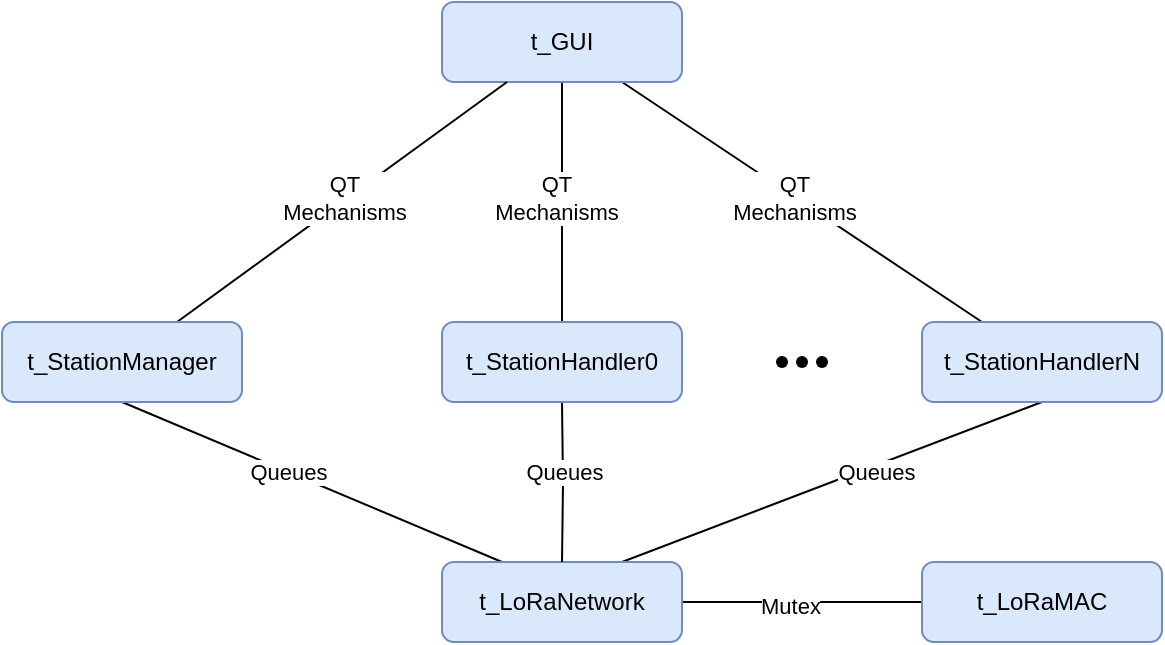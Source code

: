 <mxfile version="21.6.5" type="device" pages="2">
  <diagram name="ControlBox" id="8Q-UwQ9lqzZmzd7Sml8A">
    <mxGraphModel dx="1364" dy="843" grid="1" gridSize="10" guides="1" tooltips="1" connect="1" arrows="1" fold="1" page="1" pageScale="1" pageWidth="850" pageHeight="1100" math="0" shadow="0">
      <root>
        <mxCell id="0" />
        <mxCell id="1" parent="0" />
        <mxCell id="h6u_1MCJt6z-RmKfOeBp-1" style="rounded=0;orthogonalLoop=1;jettySize=auto;html=1;entryX=0.25;entryY=0;entryDx=0;entryDy=0;endArrow=none;endFill=0;exitX=0.5;exitY=1;exitDx=0;exitDy=0;" parent="1" source="k4CNVEcZZZUOxfYtT6Z_-49" target="k4CNVEcZZZUOxfYtT6Z_-36" edge="1">
          <mxGeometry relative="1" as="geometry" />
        </mxCell>
        <mxCell id="k4CNVEcZZZUOxfYtT6Z_-34" style="edgeStyle=orthogonalEdgeStyle;rounded=0;orthogonalLoop=1;jettySize=auto;html=1;endArrow=none;endFill=0;" parent="1" source="k4CNVEcZZZUOxfYtT6Z_-36" target="k4CNVEcZZZUOxfYtT6Z_-37" edge="1">
          <mxGeometry relative="1" as="geometry" />
        </mxCell>
        <mxCell id="k4CNVEcZZZUOxfYtT6Z_-35" value="Mutex" style="edgeLabel;html=1;align=center;verticalAlign=middle;resizable=0;points=[];" parent="k4CNVEcZZZUOxfYtT6Z_-34" vertex="1" connectable="0">
          <mxGeometry x="-0.103" y="-2" relative="1" as="geometry">
            <mxPoint as="offset" />
          </mxGeometry>
        </mxCell>
        <mxCell id="k4CNVEcZZZUOxfYtT6Z_-46" style="rounded=0;orthogonalLoop=1;jettySize=auto;html=1;entryX=0.5;entryY=1;entryDx=0;entryDy=0;endArrow=none;endFill=0;exitX=0.75;exitY=0;exitDx=0;exitDy=0;" parent="1" source="k4CNVEcZZZUOxfYtT6Z_-36" target="k4CNVEcZZZUOxfYtT6Z_-41" edge="1">
          <mxGeometry relative="1" as="geometry" />
        </mxCell>
        <mxCell id="k4CNVEcZZZUOxfYtT6Z_-36" value="t_LoRaNetwork" style="rounded=1;whiteSpace=wrap;html=1;fillColor=#dae8fc;strokeColor=#6c8ebf;" parent="1" vertex="1">
          <mxGeometry x="370" y="320" width="120" height="40" as="geometry" />
        </mxCell>
        <mxCell id="k4CNVEcZZZUOxfYtT6Z_-37" value="t_LoRaMAC" style="rounded=1;whiteSpace=wrap;html=1;fillColor=#dae8fc;strokeColor=#6c8ebf;" parent="1" vertex="1">
          <mxGeometry x="610" y="320" width="120" height="40" as="geometry" />
        </mxCell>
        <mxCell id="k4CNVEcZZZUOxfYtT6Z_-38" style="edgeStyle=orthogonalEdgeStyle;rounded=0;orthogonalLoop=1;jettySize=auto;html=1;entryX=0.5;entryY=0;entryDx=0;entryDy=0;endArrow=none;endFill=0;" parent="1" target="k4CNVEcZZZUOxfYtT6Z_-36" edge="1">
          <mxGeometry relative="1" as="geometry">
            <mxPoint x="430" y="240" as="sourcePoint" />
          </mxGeometry>
        </mxCell>
        <mxCell id="k4CNVEcZZZUOxfYtT6Z_-39" value="Queues" style="edgeLabel;html=1;align=center;verticalAlign=middle;resizable=0;points=[];" parent="k4CNVEcZZZUOxfYtT6Z_-38" vertex="1" connectable="0">
          <mxGeometry x="-0.135" y="-1" relative="1" as="geometry">
            <mxPoint x="1" as="offset" />
          </mxGeometry>
        </mxCell>
        <mxCell id="h6u_1MCJt6z-RmKfOeBp-4" style="edgeStyle=orthogonalEdgeStyle;rounded=0;orthogonalLoop=1;jettySize=auto;html=1;entryX=0.5;entryY=1;entryDx=0;entryDy=0;endArrow=none;endFill=0;" parent="1" source="k4CNVEcZZZUOxfYtT6Z_-40" target="k4CNVEcZZZUOxfYtT6Z_-48" edge="1">
          <mxGeometry relative="1" as="geometry" />
        </mxCell>
        <mxCell id="k4CNVEcZZZUOxfYtT6Z_-40" value="t_StationHandler0" style="rounded=1;whiteSpace=wrap;html=1;fillColor=#dae8fc;strokeColor=#6c8ebf;" parent="1" vertex="1">
          <mxGeometry x="370" y="200" width="120" height="40" as="geometry" />
        </mxCell>
        <mxCell id="h6u_1MCJt6z-RmKfOeBp-5" style="rounded=0;orthogonalLoop=1;jettySize=auto;html=1;endArrow=none;endFill=0;" parent="1" source="k4CNVEcZZZUOxfYtT6Z_-41" target="k4CNVEcZZZUOxfYtT6Z_-48" edge="1">
          <mxGeometry relative="1" as="geometry" />
        </mxCell>
        <mxCell id="h6u_1MCJt6z-RmKfOeBp-6" value="QT&lt;br&gt;Mechanisms" style="edgeLabel;html=1;align=center;verticalAlign=middle;resizable=0;points=[];" parent="h6u_1MCJt6z-RmKfOeBp-5" vertex="1" connectable="0">
          <mxGeometry x="0.046" relative="1" as="geometry">
            <mxPoint as="offset" />
          </mxGeometry>
        </mxCell>
        <mxCell id="k4CNVEcZZZUOxfYtT6Z_-41" value="t_StationHandlerN" style="rounded=1;whiteSpace=wrap;html=1;fillColor=#dae8fc;strokeColor=#6c8ebf;" parent="1" vertex="1">
          <mxGeometry x="610" y="200" width="120" height="40" as="geometry" />
        </mxCell>
        <mxCell id="k4CNVEcZZZUOxfYtT6Z_-43" value="" style="shape=waypoint;sketch=0;size=6;pointerEvents=1;points=[];fillColor=none;resizable=0;rotatable=0;perimeter=centerPerimeter;snapToPoint=1;" parent="1" vertex="1">
          <mxGeometry x="530" y="210" width="20" height="20" as="geometry" />
        </mxCell>
        <mxCell id="k4CNVEcZZZUOxfYtT6Z_-44" value="" style="shape=waypoint;sketch=0;size=6;pointerEvents=1;points=[];fillColor=none;resizable=0;rotatable=0;perimeter=centerPerimeter;snapToPoint=1;" parent="1" vertex="1">
          <mxGeometry x="540" y="210" width="20" height="20" as="geometry" />
        </mxCell>
        <mxCell id="k4CNVEcZZZUOxfYtT6Z_-45" value="" style="shape=waypoint;sketch=0;size=6;pointerEvents=1;points=[];fillColor=none;resizable=0;rotatable=0;perimeter=centerPerimeter;snapToPoint=1;" parent="1" vertex="1">
          <mxGeometry x="550" y="210" width="20" height="20" as="geometry" />
        </mxCell>
        <mxCell id="k4CNVEcZZZUOxfYtT6Z_-47" value="Queues" style="edgeLabel;html=1;align=center;verticalAlign=middle;resizable=0;points=[];" parent="1" vertex="1" connectable="0">
          <mxGeometry x="419.999" y="283.002" as="geometry">
            <mxPoint x="167" y="-8" as="offset" />
          </mxGeometry>
        </mxCell>
        <mxCell id="k4CNVEcZZZUOxfYtT6Z_-48" value="t_GUI" style="rounded=1;whiteSpace=wrap;html=1;fillColor=#dae8fc;strokeColor=#6c8ebf;" parent="1" vertex="1">
          <mxGeometry x="370" y="40" width="120" height="40" as="geometry" />
        </mxCell>
        <mxCell id="h6u_1MCJt6z-RmKfOeBp-3" style="rounded=0;orthogonalLoop=1;jettySize=auto;html=1;endArrow=none;endFill=0;" parent="1" source="k4CNVEcZZZUOxfYtT6Z_-49" target="k4CNVEcZZZUOxfYtT6Z_-48" edge="1">
          <mxGeometry relative="1" as="geometry" />
        </mxCell>
        <mxCell id="k4CNVEcZZZUOxfYtT6Z_-49" value="t_StationManager" style="rounded=1;whiteSpace=wrap;html=1;fillColor=#dae8fc;strokeColor=#6c8ebf;" parent="1" vertex="1">
          <mxGeometry x="150" y="200" width="120" height="40" as="geometry" />
        </mxCell>
        <mxCell id="h6u_1MCJt6z-RmKfOeBp-2" value="Queues" style="edgeLabel;html=1;align=center;verticalAlign=middle;resizable=0;points=[];" parent="1" vertex="1" connectable="0">
          <mxGeometry x="439.999" y="293.002" as="geometry">
            <mxPoint x="-147" y="-18" as="offset" />
          </mxGeometry>
        </mxCell>
        <mxCell id="h6u_1MCJt6z-RmKfOeBp-7" value="QT&lt;br&gt;Mechanisms" style="edgeLabel;html=1;align=center;verticalAlign=middle;resizable=0;points=[];" parent="1" vertex="1" connectable="0">
          <mxGeometry x="555.701" y="147.134" as="geometry">
            <mxPoint x="-129" y="-9" as="offset" />
          </mxGeometry>
        </mxCell>
        <mxCell id="h6u_1MCJt6z-RmKfOeBp-8" value="QT&lt;br&gt;Mechanisms" style="edgeLabel;html=1;align=center;verticalAlign=middle;resizable=0;points=[];" parent="1" vertex="1" connectable="0">
          <mxGeometry x="450.001" y="147.134" as="geometry">
            <mxPoint x="-129" y="-9" as="offset" />
          </mxGeometry>
        </mxCell>
      </root>
    </mxGraphModel>
  </diagram>
  <diagram id="4M8eSW2lWKmIr0Kup7y2" name="FeedingStation">
    <mxGraphModel dx="827" dy="511" grid="1" gridSize="10" guides="1" tooltips="1" connect="1" arrows="1" fold="1" page="1" pageScale="1" pageWidth="850" pageHeight="1100" math="0" shadow="0">
      <root>
        <mxCell id="0" />
        <mxCell id="1" parent="0" />
        <mxCell id="kCqyPBweWHuOV3U7ifN5-14" style="rounded=0;orthogonalLoop=1;jettySize=auto;html=1;entryX=1;entryY=0.25;entryDx=0;entryDy=0;exitX=0;exitY=0.5;exitDx=0;exitDy=0;endArrow=none;endFill=0;" parent="1" source="kCqyPBweWHuOV3U7ifN5-13" target="kCqyPBweWHuOV3U7ifN5-7" edge="1">
          <mxGeometry relative="1" as="geometry" />
        </mxCell>
        <mxCell id="kCqyPBweWHuOV3U7ifN5-15" value="Queue" style="edgeLabel;html=1;align=center;verticalAlign=middle;resizable=0;points=[];" parent="kCqyPBweWHuOV3U7ifN5-14" vertex="1" connectable="0">
          <mxGeometry x="-0.023" relative="1" as="geometry">
            <mxPoint as="offset" />
          </mxGeometry>
        </mxCell>
        <mxCell id="kCqyPBweWHuOV3U7ifN5-1" style="edgeStyle=orthogonalEdgeStyle;rounded=0;orthogonalLoop=1;jettySize=auto;html=1;endArrow=none;endFill=0;" parent="1" source="kCqyPBweWHuOV3U7ifN5-3" target="kCqyPBweWHuOV3U7ifN5-4" edge="1">
          <mxGeometry relative="1" as="geometry" />
        </mxCell>
        <mxCell id="kCqyPBweWHuOV3U7ifN5-2" value="Mutex" style="edgeLabel;html=1;align=center;verticalAlign=middle;resizable=0;points=[];" parent="kCqyPBweWHuOV3U7ifN5-1" vertex="1" connectable="0">
          <mxGeometry x="-0.103" y="-2" relative="1" as="geometry">
            <mxPoint as="offset" />
          </mxGeometry>
        </mxCell>
        <mxCell id="kCqyPBweWHuOV3U7ifN5-3" value="t_LoRaNetwork" style="rounded=1;whiteSpace=wrap;html=1;fillColor=#dae8fc;strokeColor=#6c8ebf;" parent="1" vertex="1">
          <mxGeometry x="240" y="560" width="120" height="40" as="geometry" />
        </mxCell>
        <mxCell id="kCqyPBweWHuOV3U7ifN5-4" value="t_LoRaMAC" style="rounded=1;whiteSpace=wrap;html=1;fillColor=#dae8fc;strokeColor=#6c8ebf;" parent="1" vertex="1">
          <mxGeometry x="480" y="560" width="120" height="40" as="geometry" />
        </mxCell>
        <mxCell id="kCqyPBweWHuOV3U7ifN5-8" style="edgeStyle=orthogonalEdgeStyle;rounded=0;orthogonalLoop=1;jettySize=auto;html=1;entryX=0.5;entryY=0;entryDx=0;entryDy=0;endArrow=none;endFill=0;" parent="1" source="kCqyPBweWHuOV3U7ifN5-7" target="kCqyPBweWHuOV3U7ifN5-3" edge="1">
          <mxGeometry relative="1" as="geometry" />
        </mxCell>
        <mxCell id="kCqyPBweWHuOV3U7ifN5-7" value="t_Monitor" style="rounded=1;whiteSpace=wrap;html=1;fillColor=#dae8fc;strokeColor=#6c8ebf;" parent="1" vertex="1">
          <mxGeometry x="240" y="390" width="120" height="40" as="geometry" />
        </mxCell>
        <mxCell id="kCqyPBweWHuOV3U7ifN5-10" style="rounded=0;orthogonalLoop=1;jettySize=auto;html=1;endArrow=none;endFill=0;entryX=1.007;entryY=0.657;entryDx=0;entryDy=0;entryPerimeter=0;" parent="1" source="kCqyPBweWHuOV3U7ifN5-9" target="kCqyPBweWHuOV3U7ifN5-7" edge="1">
          <mxGeometry relative="1" as="geometry" />
        </mxCell>
        <mxCell id="kCqyPBweWHuOV3U7ifN5-12" value="Queue" style="edgeLabel;html=1;align=center;verticalAlign=middle;resizable=0;points=[];" parent="kCqyPBweWHuOV3U7ifN5-10" vertex="1" connectable="0">
          <mxGeometry x="0.035" y="2" relative="1" as="geometry">
            <mxPoint x="4" y="-2" as="offset" />
          </mxGeometry>
        </mxCell>
        <mxCell id="kCqyPBweWHuOV3U7ifN5-9" value="t_RFID" style="rounded=1;whiteSpace=wrap;html=1;fillColor=#dae8fc;strokeColor=#6c8ebf;" parent="1" vertex="1">
          <mxGeometry x="480" y="440" width="120" height="40" as="geometry" />
        </mxCell>
        <mxCell id="kCqyPBweWHuOV3U7ifN5-11" value="Queues" style="edgeLabel;html=1;align=center;verticalAlign=middle;resizable=0;points=[];" parent="1" vertex="1" connectable="0">
          <mxGeometry x="539.998" y="409.997" as="geometry">
            <mxPoint x="-240" y="88" as="offset" />
          </mxGeometry>
        </mxCell>
        <mxCell id="kCqyPBweWHuOV3U7ifN5-13" value="t_Sensors" style="rounded=1;whiteSpace=wrap;html=1;fillColor=#dae8fc;strokeColor=#6c8ebf;" parent="1" vertex="1">
          <mxGeometry x="480" y="340" width="120" height="40" as="geometry" />
        </mxCell>
      </root>
    </mxGraphModel>
  </diagram>
</mxfile>
